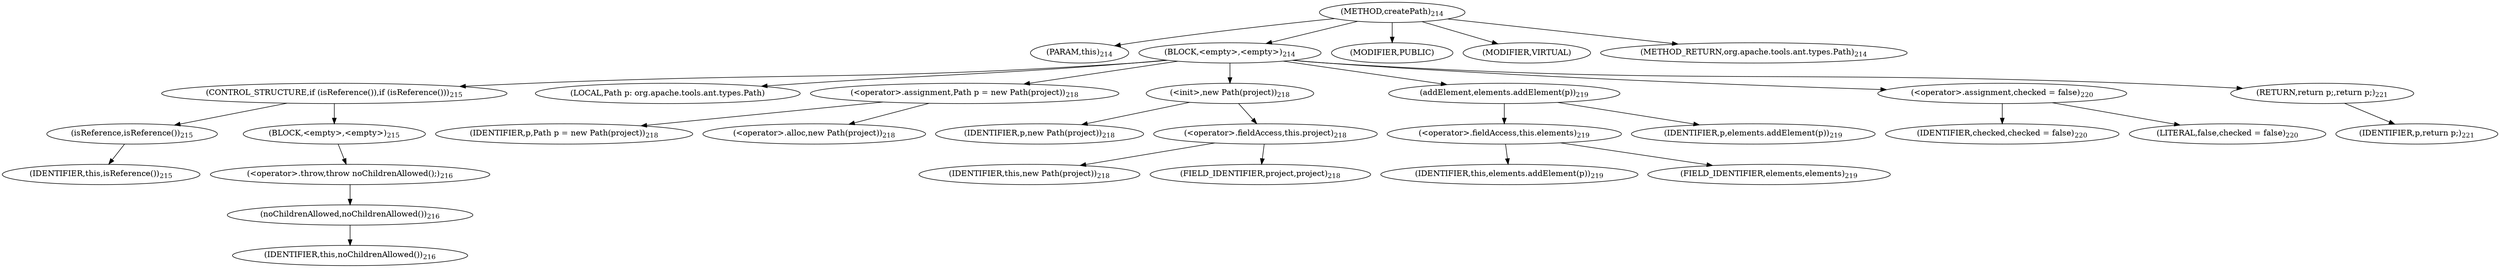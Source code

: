 digraph "createPath" {  
"316" [label = <(METHOD,createPath)<SUB>214</SUB>> ]
"45" [label = <(PARAM,this)<SUB>214</SUB>> ]
"317" [label = <(BLOCK,&lt;empty&gt;,&lt;empty&gt;)<SUB>214</SUB>> ]
"318" [label = <(CONTROL_STRUCTURE,if (isReference()),if (isReference()))<SUB>215</SUB>> ]
"319" [label = <(isReference,isReference())<SUB>215</SUB>> ]
"44" [label = <(IDENTIFIER,this,isReference())<SUB>215</SUB>> ]
"320" [label = <(BLOCK,&lt;empty&gt;,&lt;empty&gt;)<SUB>215</SUB>> ]
"321" [label = <(&lt;operator&gt;.throw,throw noChildrenAllowed();)<SUB>216</SUB>> ]
"322" [label = <(noChildrenAllowed,noChildrenAllowed())<SUB>216</SUB>> ]
"46" [label = <(IDENTIFIER,this,noChildrenAllowed())<SUB>216</SUB>> ]
"48" [label = <(LOCAL,Path p: org.apache.tools.ant.types.Path)> ]
"323" [label = <(&lt;operator&gt;.assignment,Path p = new Path(project))<SUB>218</SUB>> ]
"324" [label = <(IDENTIFIER,p,Path p = new Path(project))<SUB>218</SUB>> ]
"325" [label = <(&lt;operator&gt;.alloc,new Path(project))<SUB>218</SUB>> ]
"326" [label = <(&lt;init&gt;,new Path(project))<SUB>218</SUB>> ]
"47" [label = <(IDENTIFIER,p,new Path(project))<SUB>218</SUB>> ]
"327" [label = <(&lt;operator&gt;.fieldAccess,this.project)<SUB>218</SUB>> ]
"328" [label = <(IDENTIFIER,this,new Path(project))<SUB>218</SUB>> ]
"329" [label = <(FIELD_IDENTIFIER,project,project)<SUB>218</SUB>> ]
"330" [label = <(addElement,elements.addElement(p))<SUB>219</SUB>> ]
"331" [label = <(&lt;operator&gt;.fieldAccess,this.elements)<SUB>219</SUB>> ]
"332" [label = <(IDENTIFIER,this,elements.addElement(p))<SUB>219</SUB>> ]
"333" [label = <(FIELD_IDENTIFIER,elements,elements)<SUB>219</SUB>> ]
"334" [label = <(IDENTIFIER,p,elements.addElement(p))<SUB>219</SUB>> ]
"335" [label = <(&lt;operator&gt;.assignment,checked = false)<SUB>220</SUB>> ]
"336" [label = <(IDENTIFIER,checked,checked = false)<SUB>220</SUB>> ]
"337" [label = <(LITERAL,false,checked = false)<SUB>220</SUB>> ]
"338" [label = <(RETURN,return p;,return p;)<SUB>221</SUB>> ]
"339" [label = <(IDENTIFIER,p,return p;)<SUB>221</SUB>> ]
"340" [label = <(MODIFIER,PUBLIC)> ]
"341" [label = <(MODIFIER,VIRTUAL)> ]
"342" [label = <(METHOD_RETURN,org.apache.tools.ant.types.Path)<SUB>214</SUB>> ]
  "316" -> "45" 
  "316" -> "317" 
  "316" -> "340" 
  "316" -> "341" 
  "316" -> "342" 
  "317" -> "318" 
  "317" -> "48" 
  "317" -> "323" 
  "317" -> "326" 
  "317" -> "330" 
  "317" -> "335" 
  "317" -> "338" 
  "318" -> "319" 
  "318" -> "320" 
  "319" -> "44" 
  "320" -> "321" 
  "321" -> "322" 
  "322" -> "46" 
  "323" -> "324" 
  "323" -> "325" 
  "326" -> "47" 
  "326" -> "327" 
  "327" -> "328" 
  "327" -> "329" 
  "330" -> "331" 
  "330" -> "334" 
  "331" -> "332" 
  "331" -> "333" 
  "335" -> "336" 
  "335" -> "337" 
  "338" -> "339" 
}
